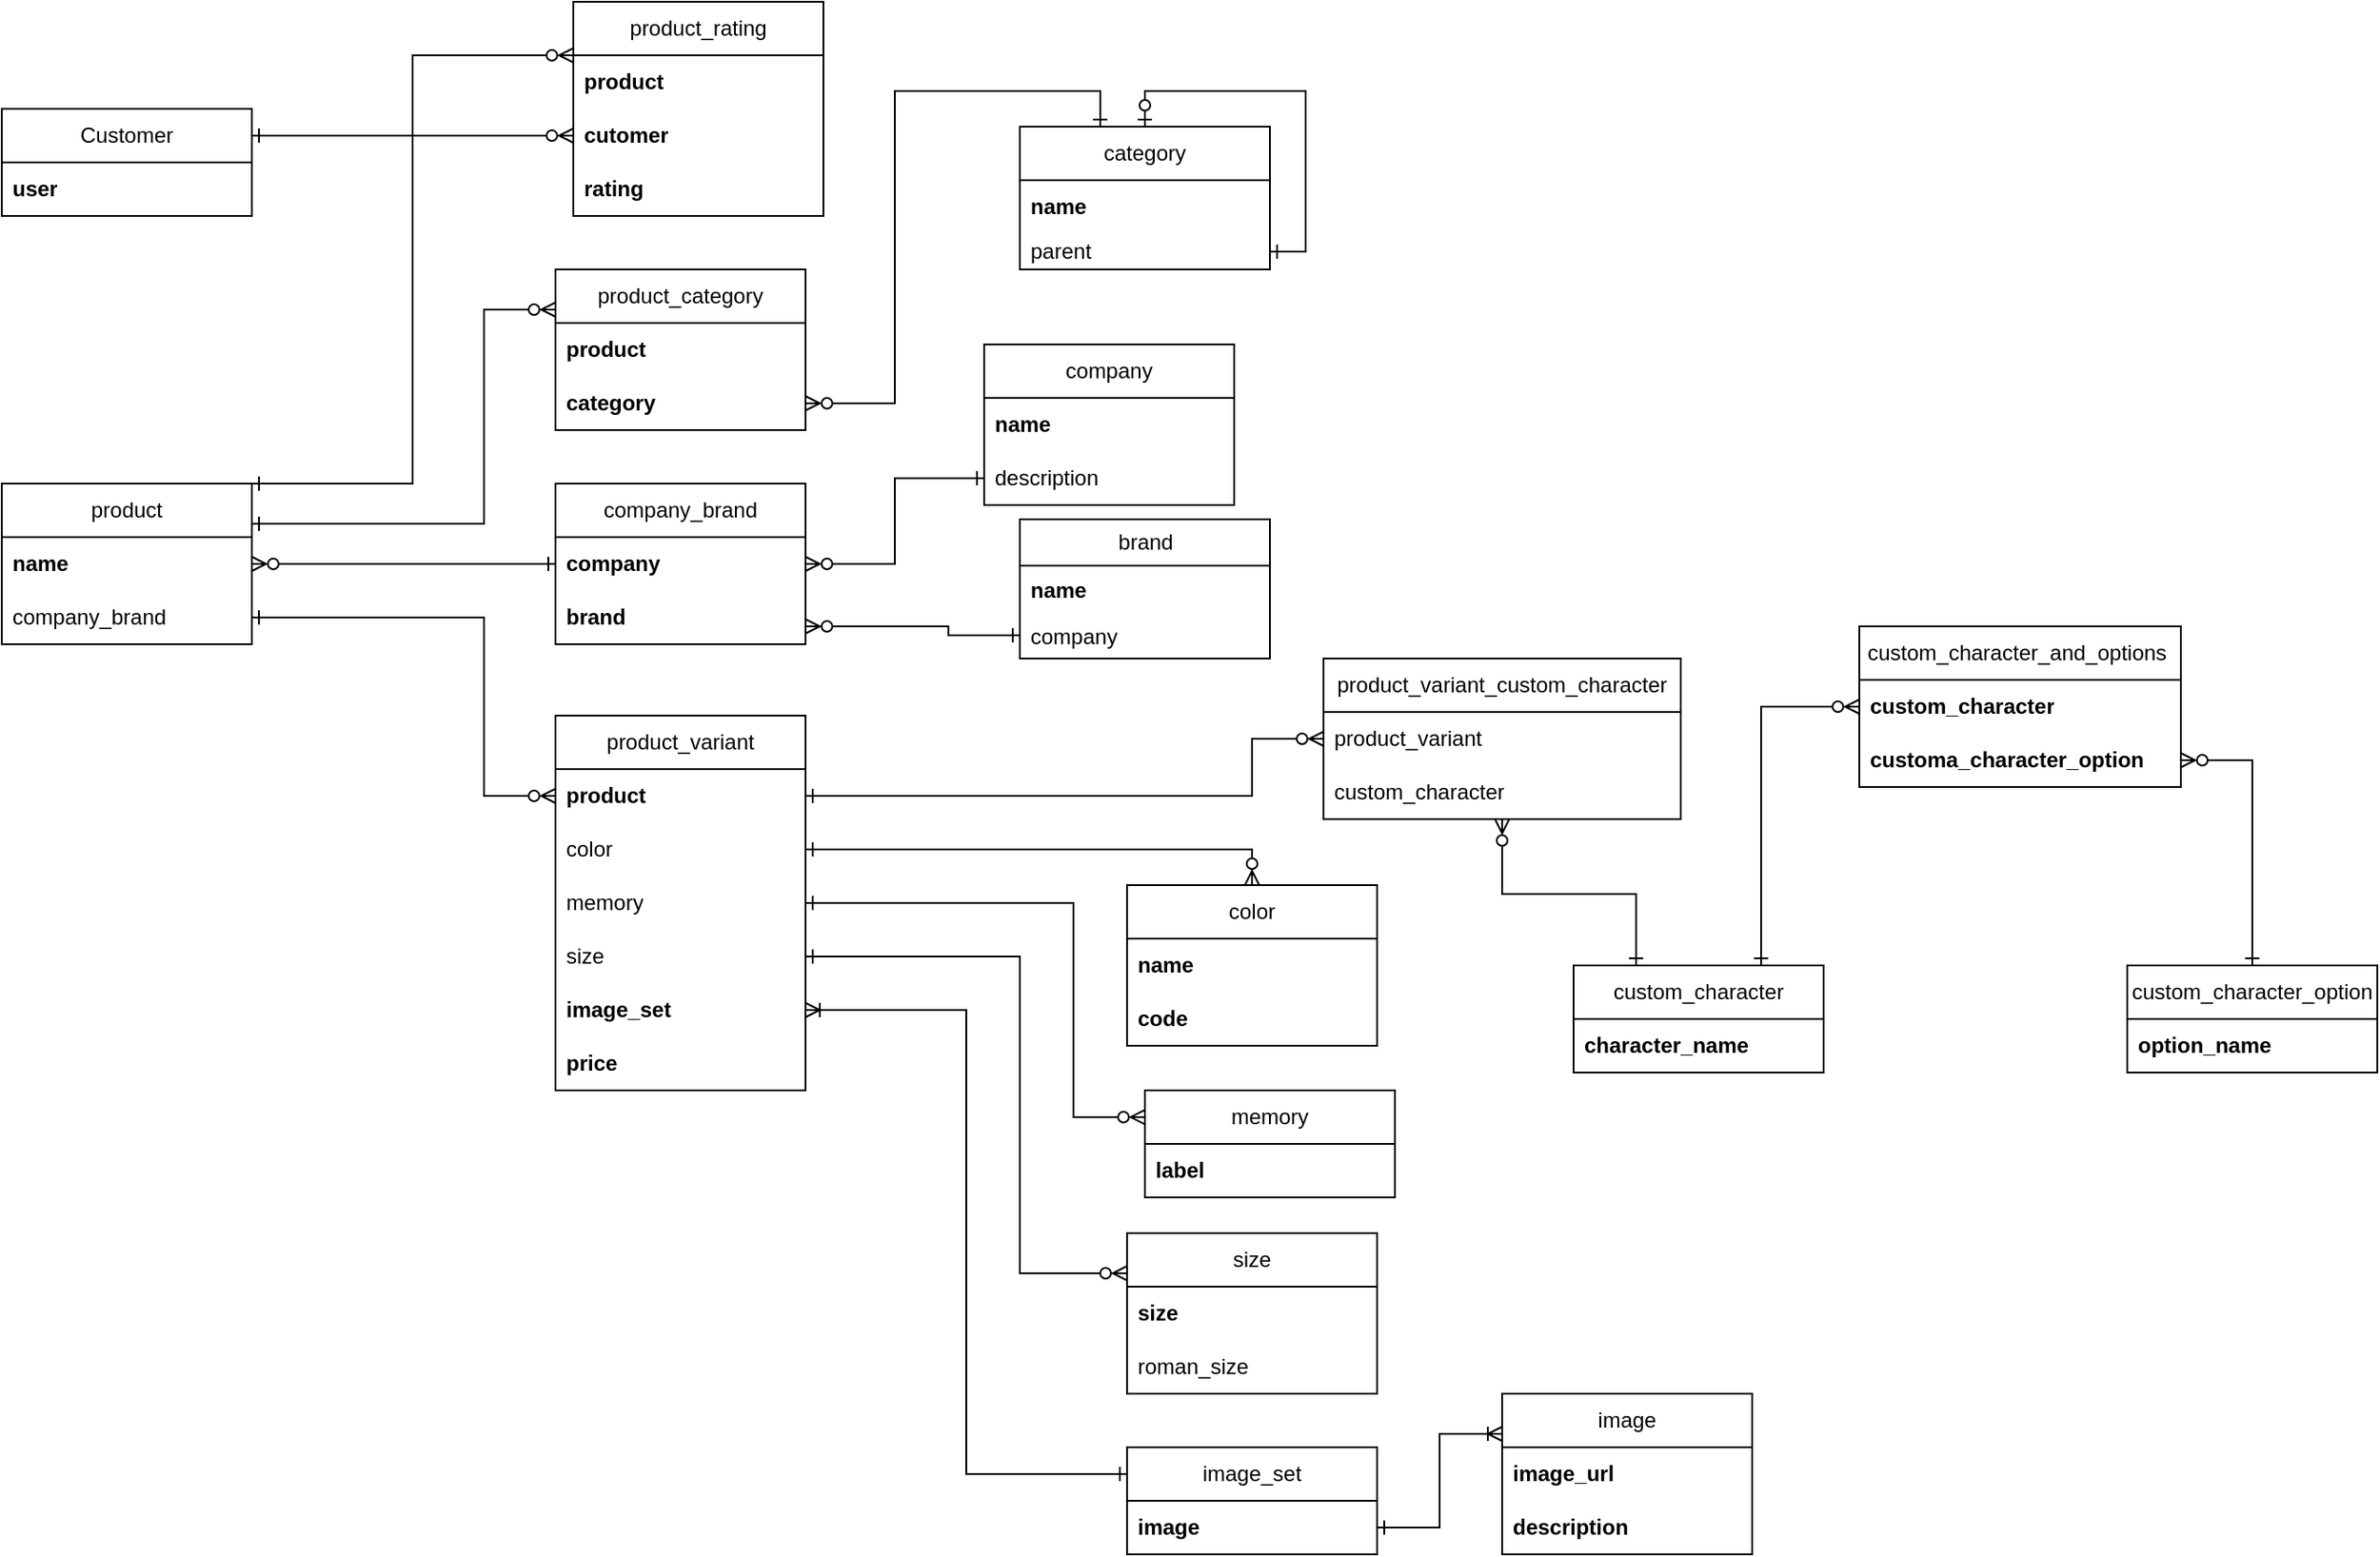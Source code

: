 <mxfile version="24.8.4">
  <diagram name="Page-1" id="eWZZwTxqgiNfvTJI0PK3">
    <mxGraphModel dx="1312" dy="879" grid="1" gridSize="10" guides="1" tooltips="1" connect="1" arrows="1" fold="1" page="1" pageScale="1" pageWidth="827" pageHeight="1169" math="0" shadow="0">
      <root>
        <mxCell id="0" />
        <mxCell id="1" parent="0" />
        <mxCell id="4ydyHXEweUTUBkH98KYa-1" value="p&lt;span style=&quot;background-color: initial;&quot;&gt;roduct&lt;/span&gt;" style="swimlane;fontStyle=0;childLayout=stackLayout;horizontal=1;startSize=30;horizontalStack=0;resizeParent=1;resizeParentMax=0;resizeLast=0;collapsible=1;marginBottom=0;whiteSpace=wrap;html=1;" vertex="1" parent="1">
          <mxGeometry x="420" y="360" width="140" height="90" as="geometry" />
        </mxCell>
        <mxCell id="4ydyHXEweUTUBkH98KYa-86" value="&lt;b&gt;name&lt;/b&gt;" style="text;strokeColor=none;fillColor=none;align=left;verticalAlign=middle;spacingLeft=4;spacingRight=4;overflow=hidden;points=[[0,0.5],[1,0.5]];portConstraint=eastwest;rotatable=0;whiteSpace=wrap;html=1;" vertex="1" parent="4ydyHXEweUTUBkH98KYa-1">
          <mxGeometry y="30" width="140" height="30" as="geometry" />
        </mxCell>
        <mxCell id="4ydyHXEweUTUBkH98KYa-2" value="company_brand" style="text;strokeColor=none;fillColor=none;align=left;verticalAlign=middle;spacingLeft=4;spacingRight=4;overflow=hidden;points=[[0,0.5],[1,0.5]];portConstraint=eastwest;rotatable=0;whiteSpace=wrap;html=1;" vertex="1" parent="4ydyHXEweUTUBkH98KYa-1">
          <mxGeometry y="60" width="140" height="30" as="geometry" />
        </mxCell>
        <mxCell id="4ydyHXEweUTUBkH98KYa-5" value="memory" style="swimlane;fontStyle=0;childLayout=stackLayout;horizontal=1;startSize=30;horizontalStack=0;resizeParent=1;resizeParentMax=0;resizeLast=0;collapsible=1;marginBottom=0;whiteSpace=wrap;html=1;" vertex="1" parent="1">
          <mxGeometry x="1060" y="700" width="140" height="60" as="geometry" />
        </mxCell>
        <mxCell id="4ydyHXEweUTUBkH98KYa-6" value="&lt;b&gt;label&lt;/b&gt;" style="text;strokeColor=none;fillColor=none;align=left;verticalAlign=middle;spacingLeft=4;spacingRight=4;overflow=hidden;points=[[0,0.5],[1,0.5]];portConstraint=eastwest;rotatable=0;whiteSpace=wrap;html=1;" vertex="1" parent="4ydyHXEweUTUBkH98KYa-5">
          <mxGeometry y="30" width="140" height="30" as="geometry" />
        </mxCell>
        <mxCell id="4ydyHXEweUTUBkH98KYa-9" value="company" style="swimlane;fontStyle=0;childLayout=stackLayout;horizontal=1;startSize=30;horizontalStack=0;resizeParent=1;resizeParentMax=0;resizeLast=0;collapsible=1;marginBottom=0;whiteSpace=wrap;html=1;" vertex="1" parent="1">
          <mxGeometry x="970" y="282" width="140" height="90" as="geometry" />
        </mxCell>
        <mxCell id="4ydyHXEweUTUBkH98KYa-10" value="&lt;b&gt;name&lt;/b&gt;" style="text;strokeColor=none;fillColor=none;align=left;verticalAlign=middle;spacingLeft=4;spacingRight=4;overflow=hidden;points=[[0,0.5],[1,0.5]];portConstraint=eastwest;rotatable=0;whiteSpace=wrap;html=1;" vertex="1" parent="4ydyHXEweUTUBkH98KYa-9">
          <mxGeometry y="30" width="140" height="30" as="geometry" />
        </mxCell>
        <mxCell id="4ydyHXEweUTUBkH98KYa-11" value="description" style="text;strokeColor=none;fillColor=none;align=left;verticalAlign=middle;spacingLeft=4;spacingRight=4;overflow=hidden;points=[[0,0.5],[1,0.5]];portConstraint=eastwest;rotatable=0;whiteSpace=wrap;html=1;" vertex="1" parent="4ydyHXEweUTUBkH98KYa-9">
          <mxGeometry y="60" width="140" height="30" as="geometry" />
        </mxCell>
        <mxCell id="4ydyHXEweUTUBkH98KYa-13" value="brand" style="swimlane;fontStyle=0;childLayout=stackLayout;horizontal=1;startSize=26;fillColor=none;horizontalStack=0;resizeParent=1;resizeParentMax=0;resizeLast=0;collapsible=1;marginBottom=0;html=1;" vertex="1" parent="1">
          <mxGeometry x="990" y="380" width="140" height="78" as="geometry" />
        </mxCell>
        <mxCell id="4ydyHXEweUTUBkH98KYa-14" value="&lt;b&gt;name&lt;/b&gt;" style="text;strokeColor=none;fillColor=none;align=left;verticalAlign=top;spacingLeft=4;spacingRight=4;overflow=hidden;rotatable=0;points=[[0,0.5],[1,0.5]];portConstraint=eastwest;whiteSpace=wrap;html=1;" vertex="1" parent="4ydyHXEweUTUBkH98KYa-13">
          <mxGeometry y="26" width="140" height="26" as="geometry" />
        </mxCell>
        <mxCell id="4ydyHXEweUTUBkH98KYa-15" value="company" style="text;strokeColor=none;fillColor=none;align=left;verticalAlign=top;spacingLeft=4;spacingRight=4;overflow=hidden;rotatable=0;points=[[0,0.5],[1,0.5]];portConstraint=eastwest;whiteSpace=wrap;html=1;" vertex="1" parent="4ydyHXEweUTUBkH98KYa-13">
          <mxGeometry y="52" width="140" height="26" as="geometry" />
        </mxCell>
        <mxCell id="4ydyHXEweUTUBkH98KYa-30" value="custom_character" style="swimlane;fontStyle=0;childLayout=stackLayout;horizontal=1;startSize=30;horizontalStack=0;resizeParent=1;resizeParentMax=0;resizeLast=0;collapsible=1;marginBottom=0;whiteSpace=wrap;html=1;" vertex="1" parent="1">
          <mxGeometry x="1300" y="630" width="140" height="60" as="geometry" />
        </mxCell>
        <mxCell id="4ydyHXEweUTUBkH98KYa-31" value="&lt;b&gt;character_name&lt;/b&gt;" style="text;strokeColor=none;fillColor=none;align=left;verticalAlign=middle;spacingLeft=4;spacingRight=4;overflow=hidden;points=[[0,0.5],[1,0.5]];portConstraint=eastwest;rotatable=0;whiteSpace=wrap;html=1;" vertex="1" parent="4ydyHXEweUTUBkH98KYa-30">
          <mxGeometry y="30" width="140" height="30" as="geometry" />
        </mxCell>
        <mxCell id="4ydyHXEweUTUBkH98KYa-34" value="color" style="swimlane;fontStyle=0;childLayout=stackLayout;horizontal=1;startSize=30;horizontalStack=0;resizeParent=1;resizeParentMax=0;resizeLast=0;collapsible=1;marginBottom=0;whiteSpace=wrap;html=1;" vertex="1" parent="1">
          <mxGeometry x="1050" y="585" width="140" height="90" as="geometry" />
        </mxCell>
        <mxCell id="4ydyHXEweUTUBkH98KYa-35" value="&lt;b&gt;name&lt;/b&gt;" style="text;strokeColor=none;fillColor=none;align=left;verticalAlign=middle;spacingLeft=4;spacingRight=4;overflow=hidden;points=[[0,0.5],[1,0.5]];portConstraint=eastwest;rotatable=0;whiteSpace=wrap;html=1;" vertex="1" parent="4ydyHXEweUTUBkH98KYa-34">
          <mxGeometry y="30" width="140" height="30" as="geometry" />
        </mxCell>
        <mxCell id="4ydyHXEweUTUBkH98KYa-36" value="&lt;b&gt;code&lt;/b&gt;" style="text;strokeColor=none;fillColor=none;align=left;verticalAlign=middle;spacingLeft=4;spacingRight=4;overflow=hidden;points=[[0,0.5],[1,0.5]];portConstraint=eastwest;rotatable=0;whiteSpace=wrap;html=1;" vertex="1" parent="4ydyHXEweUTUBkH98KYa-34">
          <mxGeometry y="60" width="140" height="30" as="geometry" />
        </mxCell>
        <mxCell id="4ydyHXEweUTUBkH98KYa-38" value="size" style="swimlane;fontStyle=0;childLayout=stackLayout;horizontal=1;startSize=30;horizontalStack=0;resizeParent=1;resizeParentMax=0;resizeLast=0;collapsible=1;marginBottom=0;whiteSpace=wrap;html=1;" vertex="1" parent="1">
          <mxGeometry x="1050" y="780" width="140" height="90" as="geometry" />
        </mxCell>
        <mxCell id="4ydyHXEweUTUBkH98KYa-39" value="&lt;b&gt;size&lt;/b&gt;" style="text;strokeColor=none;fillColor=none;align=left;verticalAlign=middle;spacingLeft=4;spacingRight=4;overflow=hidden;points=[[0,0.5],[1,0.5]];portConstraint=eastwest;rotatable=0;whiteSpace=wrap;html=1;" vertex="1" parent="4ydyHXEweUTUBkH98KYa-38">
          <mxGeometry y="30" width="140" height="30" as="geometry" />
        </mxCell>
        <mxCell id="4ydyHXEweUTUBkH98KYa-40" value="roman_size" style="text;strokeColor=none;fillColor=none;align=left;verticalAlign=middle;spacingLeft=4;spacingRight=4;overflow=hidden;points=[[0,0.5],[1,0.5]];portConstraint=eastwest;rotatable=0;whiteSpace=wrap;html=1;" vertex="1" parent="4ydyHXEweUTUBkH98KYa-38">
          <mxGeometry y="60" width="140" height="30" as="geometry" />
        </mxCell>
        <mxCell id="4ydyHXEweUTUBkH98KYa-42" value="product_variant" style="swimlane;fontStyle=0;childLayout=stackLayout;horizontal=1;startSize=30;horizontalStack=0;resizeParent=1;resizeParentMax=0;resizeLast=0;collapsible=1;marginBottom=0;whiteSpace=wrap;html=1;" vertex="1" parent="1">
          <mxGeometry x="730" y="490" width="140" height="210" as="geometry" />
        </mxCell>
        <mxCell id="4ydyHXEweUTUBkH98KYa-43" value="&lt;b&gt;product&lt;/b&gt;" style="text;strokeColor=none;fillColor=none;align=left;verticalAlign=middle;spacingLeft=4;spacingRight=4;overflow=hidden;points=[[0,0.5],[1,0.5]];portConstraint=eastwest;rotatable=0;whiteSpace=wrap;html=1;" vertex="1" parent="4ydyHXEweUTUBkH98KYa-42">
          <mxGeometry y="30" width="140" height="30" as="geometry" />
        </mxCell>
        <mxCell id="4ydyHXEweUTUBkH98KYa-64" value="color" style="text;strokeColor=none;fillColor=none;align=left;verticalAlign=middle;spacingLeft=4;spacingRight=4;overflow=hidden;points=[[0,0.5],[1,0.5]];portConstraint=eastwest;rotatable=0;whiteSpace=wrap;html=1;" vertex="1" parent="4ydyHXEweUTUBkH98KYa-42">
          <mxGeometry y="60" width="140" height="30" as="geometry" />
        </mxCell>
        <mxCell id="4ydyHXEweUTUBkH98KYa-44" value="memory" style="text;strokeColor=none;fillColor=none;align=left;verticalAlign=middle;spacingLeft=4;spacingRight=4;overflow=hidden;points=[[0,0.5],[1,0.5]];portConstraint=eastwest;rotatable=0;whiteSpace=wrap;html=1;" vertex="1" parent="4ydyHXEweUTUBkH98KYa-42">
          <mxGeometry y="90" width="140" height="30" as="geometry" />
        </mxCell>
        <mxCell id="4ydyHXEweUTUBkH98KYa-62" value="size" style="text;strokeColor=none;fillColor=none;align=left;verticalAlign=middle;spacingLeft=4;spacingRight=4;overflow=hidden;points=[[0,0.5],[1,0.5]];portConstraint=eastwest;rotatable=0;whiteSpace=wrap;html=1;" vertex="1" parent="4ydyHXEweUTUBkH98KYa-42">
          <mxGeometry y="120" width="140" height="30" as="geometry" />
        </mxCell>
        <mxCell id="4ydyHXEweUTUBkH98KYa-129" value="&lt;span&gt;image_set&lt;/span&gt;" style="text;strokeColor=none;fillColor=none;align=left;verticalAlign=middle;spacingLeft=4;spacingRight=4;overflow=hidden;points=[[0,0.5],[1,0.5]];portConstraint=eastwest;rotatable=0;whiteSpace=wrap;html=1;fontStyle=1" vertex="1" parent="4ydyHXEweUTUBkH98KYa-42">
          <mxGeometry y="150" width="140" height="30" as="geometry" />
        </mxCell>
        <mxCell id="4ydyHXEweUTUBkH98KYa-45" value="&lt;b&gt;price&lt;/b&gt;" style="text;strokeColor=none;fillColor=none;align=left;verticalAlign=middle;spacingLeft=4;spacingRight=4;overflow=hidden;points=[[0,0.5],[1,0.5]];portConstraint=eastwest;rotatable=0;whiteSpace=wrap;html=1;" vertex="1" parent="4ydyHXEweUTUBkH98KYa-42">
          <mxGeometry y="180" width="140" height="30" as="geometry" />
        </mxCell>
        <mxCell id="4ydyHXEweUTUBkH98KYa-47" value="product_variant_custom_character" style="swimlane;fontStyle=0;childLayout=stackLayout;horizontal=1;startSize=30;horizontalStack=0;resizeParent=1;resizeParentMax=0;resizeLast=0;collapsible=1;marginBottom=0;whiteSpace=wrap;html=1;" vertex="1" parent="1">
          <mxGeometry x="1160" y="458" width="200" height="90" as="geometry" />
        </mxCell>
        <mxCell id="4ydyHXEweUTUBkH98KYa-48" value="product_variant" style="text;strokeColor=none;fillColor=none;align=left;verticalAlign=middle;spacingLeft=4;spacingRight=4;overflow=hidden;points=[[0,0.5],[1,0.5]];portConstraint=eastwest;rotatable=0;whiteSpace=wrap;html=1;" vertex="1" parent="4ydyHXEweUTUBkH98KYa-47">
          <mxGeometry y="30" width="200" height="30" as="geometry" />
        </mxCell>
        <mxCell id="4ydyHXEweUTUBkH98KYa-49" value="custom_character" style="text;strokeColor=none;fillColor=none;align=left;verticalAlign=middle;spacingLeft=4;spacingRight=4;overflow=hidden;points=[[0,0.5],[1,0.5]];portConstraint=eastwest;rotatable=0;whiteSpace=wrap;html=1;" vertex="1" parent="4ydyHXEweUTUBkH98KYa-47">
          <mxGeometry y="60" width="200" height="30" as="geometry" />
        </mxCell>
        <mxCell id="4ydyHXEweUTUBkH98KYa-53" style="edgeStyle=orthogonalEdgeStyle;rounded=0;orthogonalLoop=1;jettySize=auto;html=1;entryX=1;entryY=0.5;entryDx=0;entryDy=0;endArrow=ERone;endFill=0;startArrow=ERzeroToMany;startFill=0;exitX=0;exitY=0.5;exitDx=0;exitDy=0;" edge="1" parent="1" source="4ydyHXEweUTUBkH98KYa-48" target="4ydyHXEweUTUBkH98KYa-43">
          <mxGeometry relative="1" as="geometry">
            <Array as="points">
              <mxPoint x="1120" y="503" />
              <mxPoint x="1120" y="535" />
            </Array>
          </mxGeometry>
        </mxCell>
        <mxCell id="4ydyHXEweUTUBkH98KYa-55" style="edgeStyle=orthogonalEdgeStyle;rounded=0;orthogonalLoop=1;jettySize=auto;html=1;entryX=0.5;entryY=0;entryDx=0;entryDy=0;exitX=1;exitY=0.5;exitDx=0;exitDy=0;startArrow=ERone;startFill=0;endArrow=ERzeroToMany;endFill=0;" edge="1" parent="1" source="4ydyHXEweUTUBkH98KYa-64" target="4ydyHXEweUTUBkH98KYa-34">
          <mxGeometry relative="1" as="geometry">
            <mxPoint x="710" y="450" as="targetPoint" />
          </mxGeometry>
        </mxCell>
        <mxCell id="4ydyHXEweUTUBkH98KYa-56" style="edgeStyle=orthogonalEdgeStyle;rounded=0;orthogonalLoop=1;jettySize=auto;html=1;startArrow=ERone;startFill=0;endArrow=ERzeroToMany;endFill=0;entryX=0;entryY=0.25;entryDx=0;entryDy=0;" edge="1" parent="1" source="4ydyHXEweUTUBkH98KYa-44" target="4ydyHXEweUTUBkH98KYa-5">
          <mxGeometry relative="1" as="geometry">
            <Array as="points">
              <mxPoint x="1020" y="595" />
              <mxPoint x="1020" y="715" />
            </Array>
          </mxGeometry>
        </mxCell>
        <mxCell id="4ydyHXEweUTUBkH98KYa-63" style="edgeStyle=orthogonalEdgeStyle;rounded=0;orthogonalLoop=1;jettySize=auto;html=1;entryX=0;entryY=0.25;entryDx=0;entryDy=0;endArrow=ERzeroToMany;endFill=0;startArrow=ERone;startFill=0;strokeColor=default;exitX=1;exitY=0.5;exitDx=0;exitDy=0;" edge="1" parent="1" source="4ydyHXEweUTUBkH98KYa-62" target="4ydyHXEweUTUBkH98KYa-38">
          <mxGeometry relative="1" as="geometry">
            <mxPoint x="1130" y="690" as="sourcePoint" />
            <Array as="points">
              <mxPoint x="990" y="625" />
              <mxPoint x="990" y="802" />
            </Array>
          </mxGeometry>
        </mxCell>
        <mxCell id="4ydyHXEweUTUBkH98KYa-67" value="custom_character_option" style="swimlane;fontStyle=0;childLayout=stackLayout;horizontal=1;startSize=30;horizontalStack=0;resizeParent=1;resizeParentMax=0;resizeLast=0;collapsible=1;marginBottom=0;whiteSpace=wrap;html=1;" vertex="1" parent="1">
          <mxGeometry x="1610" y="630" width="140" height="60" as="geometry" />
        </mxCell>
        <mxCell id="4ydyHXEweUTUBkH98KYa-68" value="&lt;b&gt;option_name&lt;/b&gt;" style="text;strokeColor=none;fillColor=none;align=left;verticalAlign=middle;spacingLeft=4;spacingRight=4;overflow=hidden;points=[[0,0.5],[1,0.5]];portConstraint=eastwest;rotatable=0;whiteSpace=wrap;html=1;" vertex="1" parent="4ydyHXEweUTUBkH98KYa-67">
          <mxGeometry y="30" width="140" height="30" as="geometry" />
        </mxCell>
        <mxCell id="4ydyHXEweUTUBkH98KYa-71" value="custom_character_and_options&amp;nbsp;" style="swimlane;fontStyle=0;childLayout=stackLayout;horizontal=1;startSize=30;horizontalStack=0;resizeParent=1;resizeParentMax=0;resizeLast=0;collapsible=1;marginBottom=0;whiteSpace=wrap;html=1;" vertex="1" parent="1">
          <mxGeometry x="1460" y="440" width="180" height="90" as="geometry" />
        </mxCell>
        <mxCell id="4ydyHXEweUTUBkH98KYa-72" value="&lt;b&gt;custom_character&lt;/b&gt;" style="text;strokeColor=none;fillColor=none;align=left;verticalAlign=middle;spacingLeft=4;spacingRight=4;overflow=hidden;points=[[0,0.5],[1,0.5]];portConstraint=eastwest;rotatable=0;whiteSpace=wrap;html=1;" vertex="1" parent="4ydyHXEweUTUBkH98KYa-71">
          <mxGeometry y="30" width="180" height="30" as="geometry" />
        </mxCell>
        <mxCell id="4ydyHXEweUTUBkH98KYa-73" value="&lt;b&gt;customa_character_option&lt;/b&gt;" style="text;strokeColor=none;fillColor=none;align=left;verticalAlign=middle;spacingLeft=4;spacingRight=4;overflow=hidden;points=[[0,0.5],[1,0.5]];portConstraint=eastwest;rotatable=0;whiteSpace=wrap;html=1;" vertex="1" parent="4ydyHXEweUTUBkH98KYa-71">
          <mxGeometry y="60" width="180" height="30" as="geometry" />
        </mxCell>
        <mxCell id="4ydyHXEweUTUBkH98KYa-75" style="edgeStyle=orthogonalEdgeStyle;rounded=0;orthogonalLoop=1;jettySize=auto;html=1;entryX=0.75;entryY=0;entryDx=0;entryDy=0;startArrow=ERzeroToMany;startFill=0;endArrow=ERone;endFill=0;exitX=0;exitY=0.5;exitDx=0;exitDy=0;" edge="1" parent="1" source="4ydyHXEweUTUBkH98KYa-72" target="4ydyHXEweUTUBkH98KYa-30">
          <mxGeometry relative="1" as="geometry">
            <mxPoint x="1720" y="496" as="sourcePoint" />
            <mxPoint x="1640" y="590" as="targetPoint" />
            <Array as="points">
              <mxPoint x="1405" y="485" />
            </Array>
          </mxGeometry>
        </mxCell>
        <mxCell id="4ydyHXEweUTUBkH98KYa-76" style="edgeStyle=orthogonalEdgeStyle;rounded=0;orthogonalLoop=1;jettySize=auto;html=1;entryX=0.5;entryY=0;entryDx=0;entryDy=0;endArrow=ERone;endFill=0;startArrow=ERzeroToMany;startFill=0;" edge="1" parent="1" source="4ydyHXEweUTUBkH98KYa-73" target="4ydyHXEweUTUBkH98KYa-67">
          <mxGeometry relative="1" as="geometry" />
        </mxCell>
        <mxCell id="4ydyHXEweUTUBkH98KYa-78" style="edgeStyle=orthogonalEdgeStyle;rounded=0;orthogonalLoop=1;jettySize=auto;html=1;entryX=0.25;entryY=0;entryDx=0;entryDy=0;endArrow=ERone;endFill=0;startArrow=ERzeroToMany;startFill=0;" edge="1" parent="1" source="4ydyHXEweUTUBkH98KYa-49" target="4ydyHXEweUTUBkH98KYa-30">
          <mxGeometry relative="1" as="geometry">
            <mxPoint x="1600" y="590" as="targetPoint" />
            <Array as="points">
              <mxPoint x="1260" y="590" />
              <mxPoint x="1335" y="590" />
            </Array>
          </mxGeometry>
        </mxCell>
        <mxCell id="4ydyHXEweUTUBkH98KYa-80" value="company_brand" style="swimlane;fontStyle=0;childLayout=stackLayout;horizontal=1;startSize=30;horizontalStack=0;resizeParent=1;resizeParentMax=0;resizeLast=0;collapsible=1;marginBottom=0;whiteSpace=wrap;html=1;" vertex="1" parent="1">
          <mxGeometry x="730" y="360" width="140" height="90" as="geometry" />
        </mxCell>
        <mxCell id="4ydyHXEweUTUBkH98KYa-81" value="&lt;b&gt;company&lt;/b&gt;" style="text;strokeColor=none;fillColor=none;align=left;verticalAlign=middle;spacingLeft=4;spacingRight=4;overflow=hidden;points=[[0,0.5],[1,0.5]];portConstraint=eastwest;rotatable=0;whiteSpace=wrap;html=1;" vertex="1" parent="4ydyHXEweUTUBkH98KYa-80">
          <mxGeometry y="30" width="140" height="30" as="geometry" />
        </mxCell>
        <mxCell id="4ydyHXEweUTUBkH98KYa-82" value="&lt;b&gt;brand&lt;/b&gt;" style="text;strokeColor=none;fillColor=none;align=left;verticalAlign=middle;spacingLeft=4;spacingRight=4;overflow=hidden;points=[[0,0.5],[1,0.5]];portConstraint=eastwest;rotatable=0;whiteSpace=wrap;html=1;" vertex="1" parent="4ydyHXEweUTUBkH98KYa-80">
          <mxGeometry y="60" width="140" height="30" as="geometry" />
        </mxCell>
        <mxCell id="4ydyHXEweUTUBkH98KYa-84" style="edgeStyle=orthogonalEdgeStyle;rounded=0;orthogonalLoop=1;jettySize=auto;html=1;entryX=0;entryY=0.5;entryDx=0;entryDy=0;endArrow=ERone;endFill=0;startArrow=ERzeroToMany;startFill=0;" edge="1" parent="1" source="4ydyHXEweUTUBkH98KYa-81" target="4ydyHXEweUTUBkH98KYa-11">
          <mxGeometry relative="1" as="geometry" />
        </mxCell>
        <mxCell id="4ydyHXEweUTUBkH98KYa-85" style="edgeStyle=orthogonalEdgeStyle;rounded=0;orthogonalLoop=1;jettySize=auto;html=1;endArrow=ERone;endFill=0;startArrow=ERzeroToMany;startFill=0;entryX=0;entryY=0.5;entryDx=0;entryDy=0;" edge="1" parent="1" target="4ydyHXEweUTUBkH98KYa-15">
          <mxGeometry relative="1" as="geometry">
            <mxPoint x="870" y="440" as="sourcePoint" />
            <mxPoint x="1100" y="450" as="targetPoint" />
            <Array as="points">
              <mxPoint x="950" y="440" />
              <mxPoint x="950" y="445" />
            </Array>
          </mxGeometry>
        </mxCell>
        <mxCell id="4ydyHXEweUTUBkH98KYa-87" style="edgeStyle=orthogonalEdgeStyle;rounded=0;orthogonalLoop=1;jettySize=auto;html=1;startArrow=ERzeroToMany;startFill=0;endArrow=ERone;endFill=0;entryX=0;entryY=0.5;entryDx=0;entryDy=0;exitX=1;exitY=0.5;exitDx=0;exitDy=0;" edge="1" parent="1" source="4ydyHXEweUTUBkH98KYa-86" target="4ydyHXEweUTUBkH98KYa-81">
          <mxGeometry relative="1" as="geometry">
            <mxPoint x="560" y="435" as="sourcePoint" />
            <mxPoint x="720" y="410" as="targetPoint" />
            <Array as="points">
              <mxPoint x="620" y="405" />
              <mxPoint x="620" y="405" />
            </Array>
          </mxGeometry>
        </mxCell>
        <mxCell id="4ydyHXEweUTUBkH98KYa-109" style="edgeStyle=orthogonalEdgeStyle;rounded=0;orthogonalLoop=1;jettySize=auto;html=1;entryX=1;entryY=0.25;entryDx=0;entryDy=0;endArrow=ERone;endFill=0;startArrow=ERzeroToMany;startFill=0;exitX=0;exitY=0.25;exitDx=0;exitDy=0;" edge="1" parent="1" source="4ydyHXEweUTUBkH98KYa-92" target="4ydyHXEweUTUBkH98KYa-1">
          <mxGeometry relative="1" as="geometry">
            <Array as="points">
              <mxPoint x="690" y="263" />
              <mxPoint x="690" y="383" />
            </Array>
          </mxGeometry>
        </mxCell>
        <mxCell id="4ydyHXEweUTUBkH98KYa-92" value="product_category" style="swimlane;fontStyle=0;childLayout=stackLayout;horizontal=1;startSize=30;horizontalStack=0;resizeParent=1;resizeParentMax=0;resizeLast=0;collapsible=1;marginBottom=0;whiteSpace=wrap;html=1;" vertex="1" parent="1">
          <mxGeometry x="730" y="240" width="140" height="90" as="geometry" />
        </mxCell>
        <mxCell id="4ydyHXEweUTUBkH98KYa-93" value="&lt;b&gt;product&lt;/b&gt;" style="text;strokeColor=none;fillColor=none;align=left;verticalAlign=middle;spacingLeft=4;spacingRight=4;overflow=hidden;points=[[0,0.5],[1,0.5]];portConstraint=eastwest;rotatable=0;whiteSpace=wrap;html=1;" vertex="1" parent="4ydyHXEweUTUBkH98KYa-92">
          <mxGeometry y="30" width="140" height="30" as="geometry" />
        </mxCell>
        <mxCell id="4ydyHXEweUTUBkH98KYa-94" value="&lt;b&gt;category&lt;/b&gt;" style="text;strokeColor=none;fillColor=none;align=left;verticalAlign=middle;spacingLeft=4;spacingRight=4;overflow=hidden;points=[[0,0.5],[1,0.5]];portConstraint=eastwest;rotatable=0;whiteSpace=wrap;html=1;" vertex="1" parent="4ydyHXEweUTUBkH98KYa-92">
          <mxGeometry y="60" width="140" height="30" as="geometry" />
        </mxCell>
        <mxCell id="4ydyHXEweUTUBkH98KYa-96" value="category" style="swimlane;fontStyle=0;childLayout=stackLayout;horizontal=1;startSize=30;horizontalStack=0;resizeParent=1;resizeParentMax=0;resizeLast=0;collapsible=1;marginBottom=0;whiteSpace=wrap;html=1;" vertex="1" parent="1">
          <mxGeometry x="990" y="160" width="140" height="80" as="geometry" />
        </mxCell>
        <mxCell id="4ydyHXEweUTUBkH98KYa-97" value="&lt;b&gt;name&lt;/b&gt;" style="text;strokeColor=none;fillColor=none;align=left;verticalAlign=middle;spacingLeft=4;spacingRight=4;overflow=hidden;points=[[0,0.5],[1,0.5]];portConstraint=eastwest;rotatable=0;whiteSpace=wrap;html=1;" vertex="1" parent="4ydyHXEweUTUBkH98KYa-96">
          <mxGeometry y="30" width="140" height="30" as="geometry" />
        </mxCell>
        <mxCell id="4ydyHXEweUTUBkH98KYa-104" style="edgeStyle=orthogonalEdgeStyle;rounded=0;orthogonalLoop=1;jettySize=auto;html=1;entryX=0.5;entryY=0;entryDx=0;entryDy=0;exitX=1;exitY=0.5;exitDx=0;exitDy=0;endArrow=ERzeroToOne;endFill=0;startArrow=ERone;startFill=0;" edge="1" parent="4ydyHXEweUTUBkH98KYa-96" source="4ydyHXEweUTUBkH98KYa-99" target="4ydyHXEweUTUBkH98KYa-96">
          <mxGeometry relative="1" as="geometry" />
        </mxCell>
        <mxCell id="4ydyHXEweUTUBkH98KYa-99" value="parent" style="text;strokeColor=none;fillColor=none;align=left;verticalAlign=middle;spacingLeft=4;spacingRight=4;overflow=hidden;points=[[0,0.5],[1,0.5]];portConstraint=eastwest;rotatable=0;whiteSpace=wrap;html=1;" vertex="1" parent="4ydyHXEweUTUBkH98KYa-96">
          <mxGeometry y="60" width="140" height="20" as="geometry" />
        </mxCell>
        <mxCell id="4ydyHXEweUTUBkH98KYa-102" style="edgeStyle=orthogonalEdgeStyle;rounded=0;orthogonalLoop=1;jettySize=auto;html=1;exitX=0;exitY=0.5;exitDx=0;exitDy=0;endArrow=ERone;endFill=0;startArrow=ERzeroToMany;startFill=0;entryX=1;entryY=0.5;entryDx=0;entryDy=0;" edge="1" parent="1" source="4ydyHXEweUTUBkH98KYa-43" target="4ydyHXEweUTUBkH98KYa-2">
          <mxGeometry relative="1" as="geometry">
            <mxPoint x="433.5" y="645" as="sourcePoint" />
            <mxPoint x="590" y="435" as="targetPoint" />
            <Array as="points">
              <mxPoint x="690" y="535" />
              <mxPoint x="690" y="435" />
            </Array>
          </mxGeometry>
        </mxCell>
        <mxCell id="4ydyHXEweUTUBkH98KYa-106" style="edgeStyle=orthogonalEdgeStyle;rounded=0;orthogonalLoop=1;jettySize=auto;html=1;entryX=0.25;entryY=0;entryDx=0;entryDy=0;startArrow=ERzeroToMany;startFill=0;endArrow=ERone;endFill=0;exitX=1;exitY=0.5;exitDx=0;exitDy=0;" edge="1" parent="1" source="4ydyHXEweUTUBkH98KYa-94">
          <mxGeometry relative="1" as="geometry">
            <mxPoint x="890" y="315" as="sourcePoint" />
            <mxPoint x="1035" y="160" as="targetPoint" />
            <Array as="points">
              <mxPoint x="920" y="315" />
              <mxPoint x="920" y="140" />
              <mxPoint x="1035" y="140" />
            </Array>
          </mxGeometry>
        </mxCell>
        <mxCell id="4ydyHXEweUTUBkH98KYa-115" value="image_set" style="swimlane;fontStyle=0;childLayout=stackLayout;horizontal=1;startSize=30;horizontalStack=0;resizeParent=1;resizeParentMax=0;resizeLast=0;collapsible=1;marginBottom=0;whiteSpace=wrap;html=1;" vertex="1" parent="1">
          <mxGeometry x="1050" y="900" width="140" height="60" as="geometry" />
        </mxCell>
        <mxCell id="4ydyHXEweUTUBkH98KYa-117" value="image" style="text;strokeColor=none;fillColor=none;align=left;verticalAlign=middle;spacingLeft=4;spacingRight=4;overflow=hidden;points=[[0,0.5],[1,0.5]];portConstraint=eastwest;rotatable=0;whiteSpace=wrap;html=1;fontStyle=1" vertex="1" parent="4ydyHXEweUTUBkH98KYa-115">
          <mxGeometry y="30" width="140" height="30" as="geometry" />
        </mxCell>
        <mxCell id="4ydyHXEweUTUBkH98KYa-124" value="image" style="swimlane;fontStyle=0;childLayout=stackLayout;horizontal=1;startSize=30;horizontalStack=0;resizeParent=1;resizeParentMax=0;resizeLast=0;collapsible=1;marginBottom=0;whiteSpace=wrap;html=1;" vertex="1" parent="1">
          <mxGeometry x="1260" y="870" width="140" height="90" as="geometry" />
        </mxCell>
        <mxCell id="4ydyHXEweUTUBkH98KYa-125" value="&lt;b&gt;image_url&lt;/b&gt;" style="text;strokeColor=none;fillColor=none;align=left;verticalAlign=middle;spacingLeft=4;spacingRight=4;overflow=hidden;points=[[0,0.5],[1,0.5]];portConstraint=eastwest;rotatable=0;whiteSpace=wrap;html=1;" vertex="1" parent="4ydyHXEweUTUBkH98KYa-124">
          <mxGeometry y="30" width="140" height="30" as="geometry" />
        </mxCell>
        <mxCell id="4ydyHXEweUTUBkH98KYa-126" value="&lt;b&gt;description&lt;/b&gt;" style="text;strokeColor=none;fillColor=none;align=left;verticalAlign=middle;spacingLeft=4;spacingRight=4;overflow=hidden;points=[[0,0.5],[1,0.5]];portConstraint=eastwest;rotatable=0;whiteSpace=wrap;html=1;" vertex="1" parent="4ydyHXEweUTUBkH98KYa-124">
          <mxGeometry y="60" width="140" height="30" as="geometry" />
        </mxCell>
        <mxCell id="4ydyHXEweUTUBkH98KYa-128" style="edgeStyle=orthogonalEdgeStyle;rounded=0;orthogonalLoop=1;jettySize=auto;html=1;exitX=1;exitY=0.5;exitDx=0;exitDy=0;entryX=0;entryY=0.25;entryDx=0;entryDy=0;endArrow=ERoneToMany;endFill=0;startArrow=ERone;startFill=0;" edge="1" parent="1" source="4ydyHXEweUTUBkH98KYa-117" target="4ydyHXEweUTUBkH98KYa-124">
          <mxGeometry relative="1" as="geometry" />
        </mxCell>
        <mxCell id="4ydyHXEweUTUBkH98KYa-130" style="edgeStyle=orthogonalEdgeStyle;rounded=0;orthogonalLoop=1;jettySize=auto;html=1;entryX=0;entryY=0.25;entryDx=0;entryDy=0;endArrow=ERone;endFill=0;startArrow=ERoneToMany;startFill=0;" edge="1" parent="1" source="4ydyHXEweUTUBkH98KYa-129" target="4ydyHXEweUTUBkH98KYa-115">
          <mxGeometry relative="1" as="geometry" />
        </mxCell>
        <mxCell id="4ydyHXEweUTUBkH98KYa-131" value="Customer" style="swimlane;fontStyle=0;childLayout=stackLayout;horizontal=1;startSize=30;horizontalStack=0;resizeParent=1;resizeParentMax=0;resizeLast=0;collapsible=1;marginBottom=0;whiteSpace=wrap;html=1;" vertex="1" parent="1">
          <mxGeometry x="420" y="150" width="140" height="60" as="geometry" />
        </mxCell>
        <mxCell id="4ydyHXEweUTUBkH98KYa-132" value="&lt;b&gt;user&lt;/b&gt;" style="text;strokeColor=none;fillColor=none;align=left;verticalAlign=middle;spacingLeft=4;spacingRight=4;overflow=hidden;points=[[0,0.5],[1,0.5]];portConstraint=eastwest;rotatable=0;whiteSpace=wrap;html=1;" vertex="1" parent="4ydyHXEweUTUBkH98KYa-131">
          <mxGeometry y="30" width="140" height="30" as="geometry" />
        </mxCell>
        <mxCell id="4ydyHXEweUTUBkH98KYa-139" value="product_rating" style="swimlane;fontStyle=0;childLayout=stackLayout;horizontal=1;startSize=30;horizontalStack=0;resizeParent=1;resizeParentMax=0;resizeLast=0;collapsible=1;marginBottom=0;whiteSpace=wrap;html=1;" vertex="1" parent="1">
          <mxGeometry x="740" y="90" width="140" height="120" as="geometry" />
        </mxCell>
        <mxCell id="4ydyHXEweUTUBkH98KYa-140" value="&lt;b&gt;product&lt;/b&gt;" style="text;strokeColor=none;fillColor=none;align=left;verticalAlign=middle;spacingLeft=4;spacingRight=4;overflow=hidden;points=[[0,0.5],[1,0.5]];portConstraint=eastwest;rotatable=0;whiteSpace=wrap;html=1;" vertex="1" parent="4ydyHXEweUTUBkH98KYa-139">
          <mxGeometry y="30" width="140" height="30" as="geometry" />
        </mxCell>
        <mxCell id="4ydyHXEweUTUBkH98KYa-141" value="&lt;b&gt;cutomer&lt;/b&gt;" style="text;strokeColor=none;fillColor=none;align=left;verticalAlign=middle;spacingLeft=4;spacingRight=4;overflow=hidden;points=[[0,0.5],[1,0.5]];portConstraint=eastwest;rotatable=0;whiteSpace=wrap;html=1;" vertex="1" parent="4ydyHXEweUTUBkH98KYa-139">
          <mxGeometry y="60" width="140" height="30" as="geometry" />
        </mxCell>
        <mxCell id="4ydyHXEweUTUBkH98KYa-142" value="&lt;b&gt;rating&lt;/b&gt;" style="text;strokeColor=none;fillColor=none;align=left;verticalAlign=middle;spacingLeft=4;spacingRight=4;overflow=hidden;points=[[0,0.5],[1,0.5]];portConstraint=eastwest;rotatable=0;whiteSpace=wrap;html=1;" vertex="1" parent="4ydyHXEweUTUBkH98KYa-139">
          <mxGeometry y="90" width="140" height="30" as="geometry" />
        </mxCell>
        <mxCell id="4ydyHXEweUTUBkH98KYa-144" style="edgeStyle=orthogonalEdgeStyle;rounded=0;orthogonalLoop=1;jettySize=auto;html=1;exitX=0;exitY=0.25;exitDx=0;exitDy=0;entryX=1;entryY=0;entryDx=0;entryDy=0;endArrow=ERone;endFill=0;startArrow=ERzeroToMany;startFill=0;" edge="1" parent="1" source="4ydyHXEweUTUBkH98KYa-139" target="4ydyHXEweUTUBkH98KYa-1">
          <mxGeometry relative="1" as="geometry">
            <mxPoint x="590" y="310" as="targetPoint" />
            <Array as="points">
              <mxPoint x="650" y="120" />
              <mxPoint x="650" y="360" />
            </Array>
          </mxGeometry>
        </mxCell>
        <mxCell id="4ydyHXEweUTUBkH98KYa-146" style="edgeStyle=orthogonalEdgeStyle;rounded=0;orthogonalLoop=1;jettySize=auto;html=1;entryX=1;entryY=0.25;entryDx=0;entryDy=0;endArrow=ERone;endFill=0;startArrow=ERzeroToMany;startFill=0;" edge="1" parent="1" source="4ydyHXEweUTUBkH98KYa-141" target="4ydyHXEweUTUBkH98KYa-131">
          <mxGeometry relative="1" as="geometry" />
        </mxCell>
      </root>
    </mxGraphModel>
  </diagram>
</mxfile>
